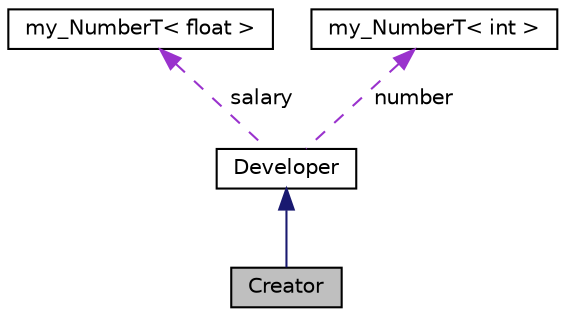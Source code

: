 digraph "Creator"
{
  edge [fontname="Helvetica",fontsize="10",labelfontname="Helvetica",labelfontsize="10"];
  node [fontname="Helvetica",fontsize="10",shape=record];
  Node1 [label="Creator",height=0.2,width=0.4,color="black", fillcolor="grey75", style="filled", fontcolor="black"];
  Node2 -> Node1 [dir="back",color="midnightblue",fontsize="10",style="solid"];
  Node2 [label="Developer",height=0.2,width=0.4,color="black", fillcolor="white", style="filled",URL="$class_developer.html"];
  Node3 -> Node2 [dir="back",color="darkorchid3",fontsize="10",style="dashed",label=" salary" ];
  Node3 [label="my_NumberT\< float \>",height=0.2,width=0.4,color="black", fillcolor="white", style="filled",URL="$classmy___number_t.html"];
  Node4 -> Node2 [dir="back",color="darkorchid3",fontsize="10",style="dashed",label=" number" ];
  Node4 [label="my_NumberT\< int \>",height=0.2,width=0.4,color="black", fillcolor="white", style="filled",URL="$classmy___number_t.html"];
}
